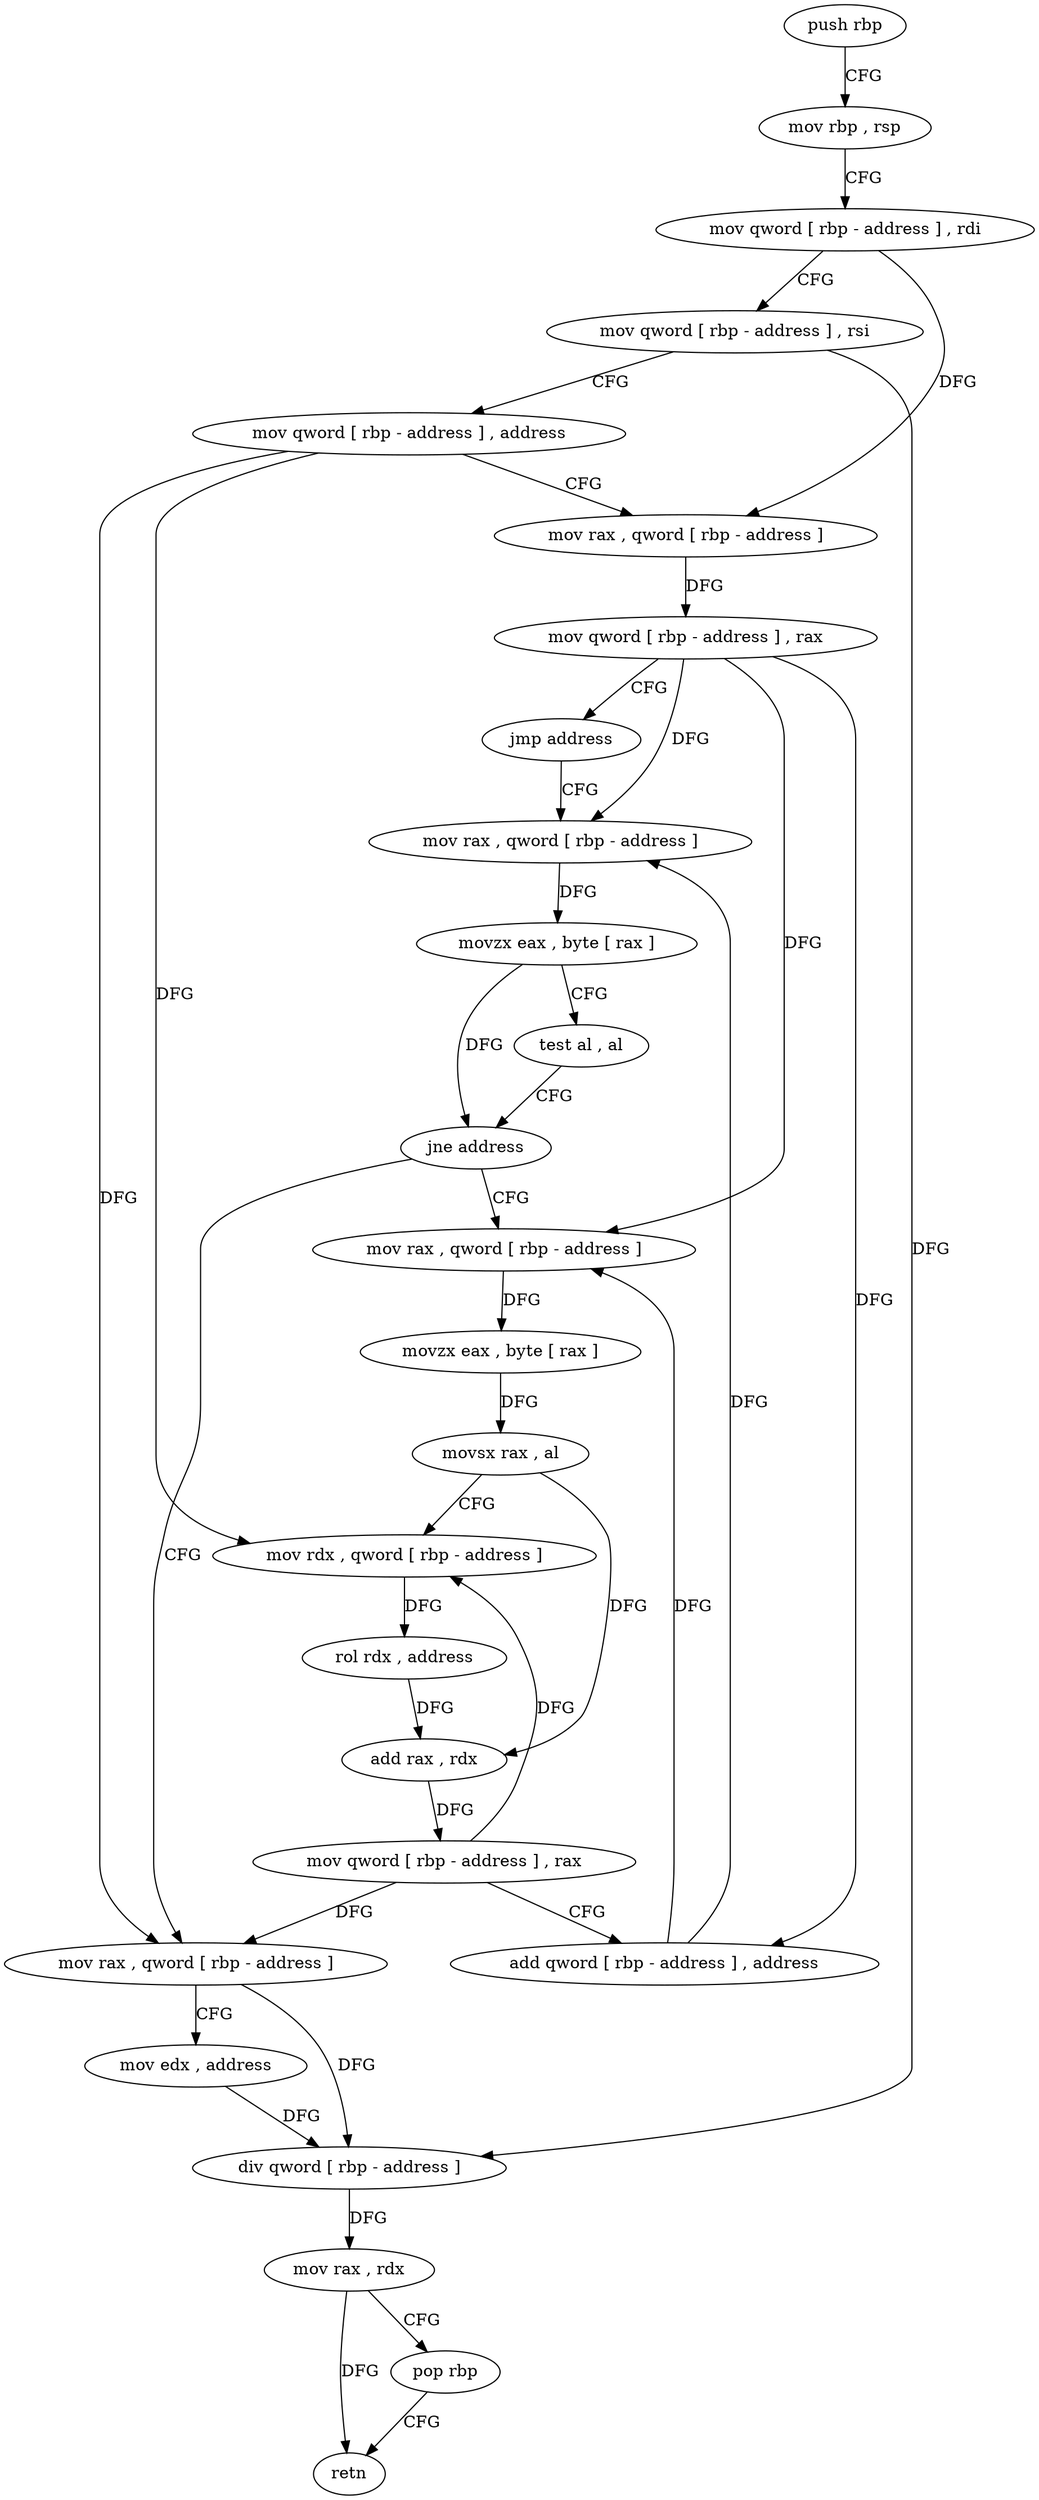 digraph "func" {
"228865" [label = "push rbp" ]
"228866" [label = "mov rbp , rsp" ]
"228869" [label = "mov qword [ rbp - address ] , rdi" ]
"228873" [label = "mov qword [ rbp - address ] , rsi" ]
"228877" [label = "mov qword [ rbp - address ] , address" ]
"228885" [label = "mov rax , qword [ rbp - address ]" ]
"228889" [label = "mov qword [ rbp - address ] , rax" ]
"228893" [label = "jmp address" ]
"228926" [label = "mov rax , qword [ rbp - address ]" ]
"228930" [label = "movzx eax , byte [ rax ]" ]
"228933" [label = "test al , al" ]
"228935" [label = "jne address" ]
"228895" [label = "mov rax , qword [ rbp - address ]" ]
"228937" [label = "mov rax , qword [ rbp - address ]" ]
"228899" [label = "movzx eax , byte [ rax ]" ]
"228902" [label = "movsx rax , al" ]
"228906" [label = "mov rdx , qword [ rbp - address ]" ]
"228910" [label = "rol rdx , address" ]
"228914" [label = "add rax , rdx" ]
"228917" [label = "mov qword [ rbp - address ] , rax" ]
"228921" [label = "add qword [ rbp - address ] , address" ]
"228941" [label = "mov edx , address" ]
"228946" [label = "div qword [ rbp - address ]" ]
"228950" [label = "mov rax , rdx" ]
"228953" [label = "pop rbp" ]
"228954" [label = "retn" ]
"228865" -> "228866" [ label = "CFG" ]
"228866" -> "228869" [ label = "CFG" ]
"228869" -> "228873" [ label = "CFG" ]
"228869" -> "228885" [ label = "DFG" ]
"228873" -> "228877" [ label = "CFG" ]
"228873" -> "228946" [ label = "DFG" ]
"228877" -> "228885" [ label = "CFG" ]
"228877" -> "228906" [ label = "DFG" ]
"228877" -> "228937" [ label = "DFG" ]
"228885" -> "228889" [ label = "DFG" ]
"228889" -> "228893" [ label = "CFG" ]
"228889" -> "228926" [ label = "DFG" ]
"228889" -> "228895" [ label = "DFG" ]
"228889" -> "228921" [ label = "DFG" ]
"228893" -> "228926" [ label = "CFG" ]
"228926" -> "228930" [ label = "DFG" ]
"228930" -> "228933" [ label = "CFG" ]
"228930" -> "228935" [ label = "DFG" ]
"228933" -> "228935" [ label = "CFG" ]
"228935" -> "228895" [ label = "CFG" ]
"228935" -> "228937" [ label = "CFG" ]
"228895" -> "228899" [ label = "DFG" ]
"228937" -> "228941" [ label = "CFG" ]
"228937" -> "228946" [ label = "DFG" ]
"228899" -> "228902" [ label = "DFG" ]
"228902" -> "228906" [ label = "CFG" ]
"228902" -> "228914" [ label = "DFG" ]
"228906" -> "228910" [ label = "DFG" ]
"228910" -> "228914" [ label = "DFG" ]
"228914" -> "228917" [ label = "DFG" ]
"228917" -> "228921" [ label = "CFG" ]
"228917" -> "228906" [ label = "DFG" ]
"228917" -> "228937" [ label = "DFG" ]
"228921" -> "228926" [ label = "DFG" ]
"228921" -> "228895" [ label = "DFG" ]
"228941" -> "228946" [ label = "DFG" ]
"228946" -> "228950" [ label = "DFG" ]
"228950" -> "228953" [ label = "CFG" ]
"228950" -> "228954" [ label = "DFG" ]
"228953" -> "228954" [ label = "CFG" ]
}
